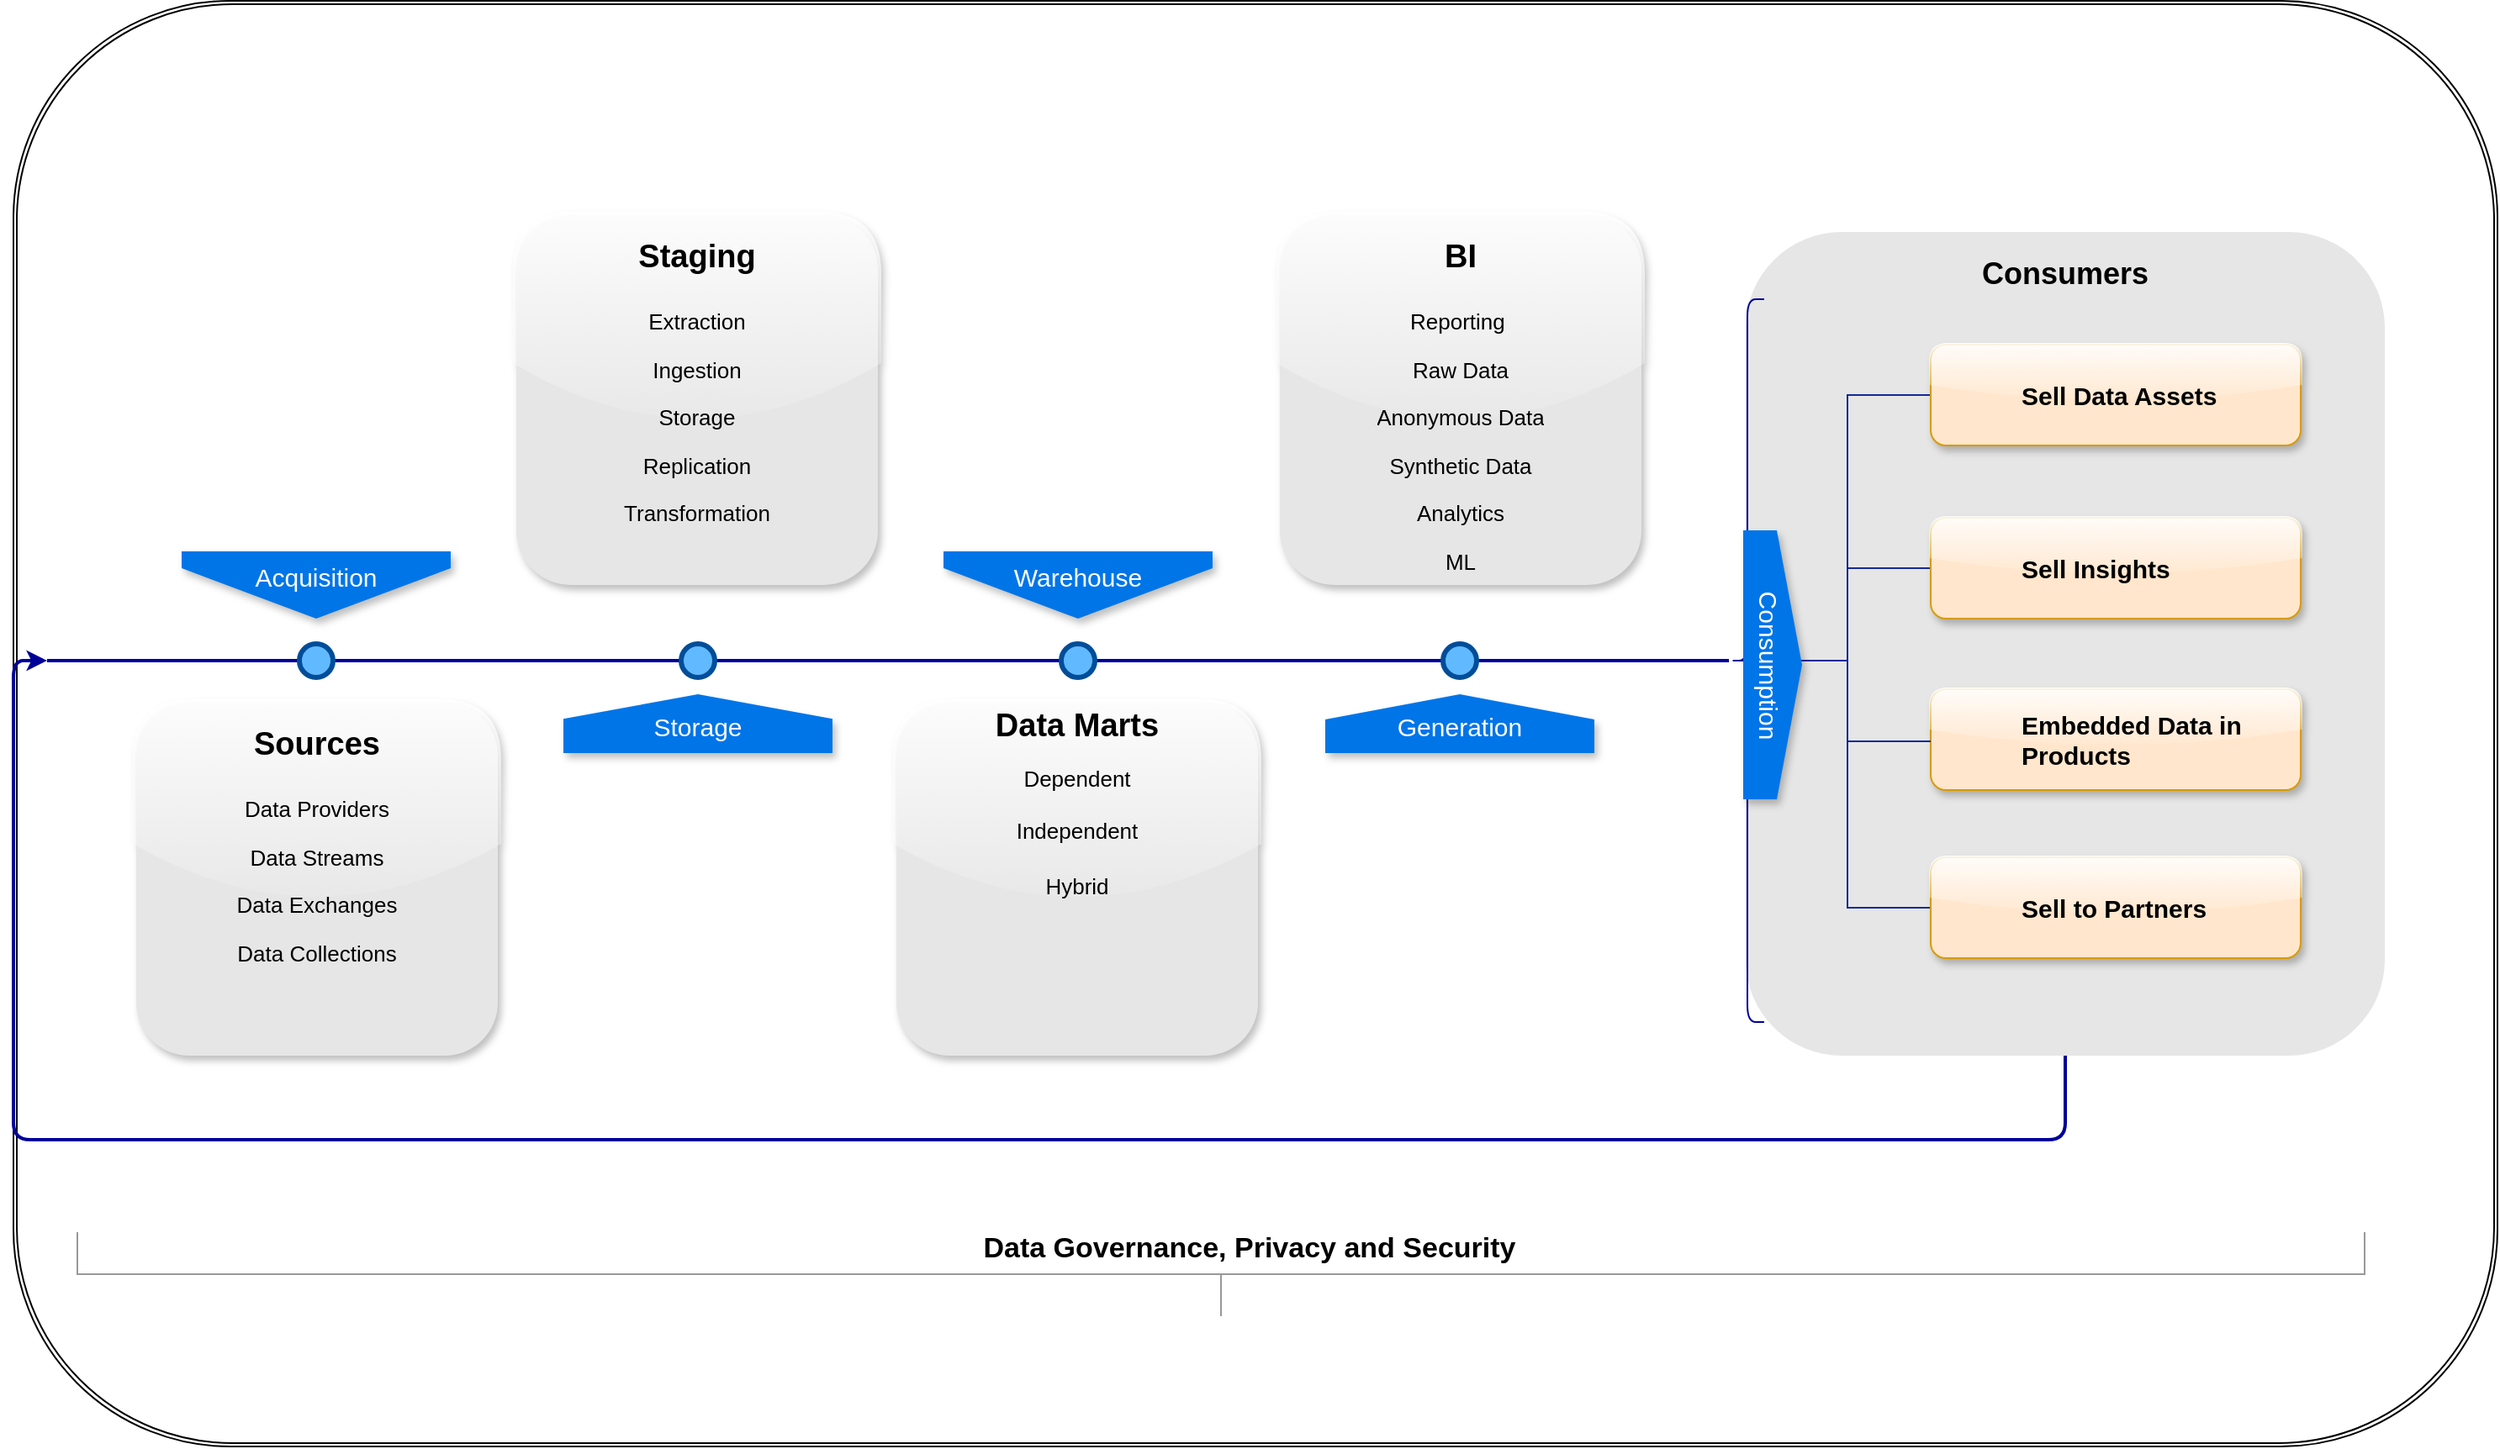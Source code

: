<mxfile version="22.1.3" type="github">
  <diagram name="Page-1" id="82e54ff1-d628-8f03-85c4-9753963a91cd">
    <mxGraphModel dx="1647" dy="886" grid="1" gridSize="10" guides="1" tooltips="1" connect="1" arrows="1" fold="1" page="1" pageScale="1" pageWidth="1100" pageHeight="850" background="none" math="0" shadow="0">
      <root>
        <mxCell id="0" />
        <mxCell id="1" parent="0" />
        <mxCell id="QszXW-YfP5qL2xS7L1p2-23" value="" style="shape=ext;double=1;rounded=1;whiteSpace=wrap;html=1;" vertex="1" parent="1">
          <mxGeometry x="20" y="12.5" width="1477" height="860" as="geometry" />
        </mxCell>
        <mxCell id="QszXW-YfP5qL2xS7L1p2-27" value="" style="edgeStyle=orthogonalEdgeStyle;rounded=1;orthogonalLoop=1;jettySize=auto;html=1;entryX=0;entryY=0.5;entryDx=0;entryDy=0;entryPerimeter=0;strokeWidth=2;strokeColor=#000099;" edge="1" parent="1" source="QszXW-YfP5qL2xS7L1p2-26" target="4ec97bd9e5d20128-1">
          <mxGeometry relative="1" as="geometry">
            <mxPoint x="725" y="710" as="targetPoint" />
            <Array as="points">
              <mxPoint x="1240" y="690" />
              <mxPoint x="20" y="690" />
              <mxPoint x="20" y="405" />
            </Array>
          </mxGeometry>
        </mxCell>
        <mxCell id="QszXW-YfP5qL2xS7L1p2-26" value="&lt;h1&gt;&lt;font style=&quot;font-size: 18px;&quot;&gt;Consumers&lt;/font&gt;&lt;/h1&gt;" style="text;html=1;spacing=5;spacingTop=-20;whiteSpace=wrap;overflow=hidden;strokeColor=none;strokeWidth=3;fillColor=#E6E6E6;fontSize=13;fontColor=#000000;align=center;rounded=1;glass=0;shadow=0;" vertex="1" parent="1">
          <mxGeometry x="1050" y="150" width="380" height="490" as="geometry" />
        </mxCell>
        <mxCell id="4ec97bd9e5d20128-1" value="" style="line;strokeWidth=2;html=1;fillColor=none;fontSize=28;fontColor=#004D99;strokeColor=#000099;" parent="1" vertex="1">
          <mxGeometry x="40" y="400" width="1000" height="10" as="geometry" />
        </mxCell>
        <mxCell id="4ec97bd9e5d20128-5" value="Acquisition" style="shape=offPageConnector;whiteSpace=wrap;html=1;fillColor=#0075E8;fontSize=15;fontColor=#FFFFFF;size=0.75;verticalAlign=top;strokeColor=none;shadow=1;" parent="1" vertex="1">
          <mxGeometry x="120" y="340" width="160" height="40" as="geometry" />
        </mxCell>
        <mxCell id="4ec97bd9e5d20128-6" value="&lt;span&gt;Warehouse&lt;/span&gt;" style="shape=offPageConnector;whiteSpace=wrap;html=1;fillColor=#0075E8;fontSize=15;fontColor=#FFFFFF;size=0.75;verticalAlign=top;strokeColor=none;shadow=1;" parent="1" vertex="1">
          <mxGeometry x="573" y="340" width="160" height="40" as="geometry" />
        </mxCell>
        <mxCell id="4ec97bd9e5d20128-7" value="&lt;span&gt;Storage&lt;/span&gt;" style="shape=offPageConnector;whiteSpace=wrap;html=1;fillColor=#0075E8;fontSize=15;fontColor=#FFFFFF;size=0.418;flipV=1;verticalAlign=bottom;strokeColor=none;spacingBottom=4;rounded=0;shadow=1;" parent="1" vertex="1">
          <mxGeometry x="347" y="425" width="160" height="35" as="geometry" />
        </mxCell>
        <mxCell id="4ec97bd9e5d20128-8" value="&lt;span&gt;Generation&lt;/span&gt;" style="shape=offPageConnector;whiteSpace=wrap;html=1;fillColor=#0075E8;fontSize=15;fontColor=#FFFFFF;size=0.429;flipV=1;verticalAlign=bottom;strokeColor=none;spacingBottom=4;shadow=1;" parent="1" vertex="1">
          <mxGeometry x="800" y="425" width="160" height="35" as="geometry" />
        </mxCell>
        <mxCell id="4ec97bd9e5d20128-9" value="" style="ellipse;whiteSpace=wrap;html=1;fillColor=#61BAFF;fontSize=28;fontColor=#004D99;strokeWidth=3;strokeColor=#004D99;" parent="1" vertex="1">
          <mxGeometry x="190" y="395" width="20" height="20" as="geometry" />
        </mxCell>
        <mxCell id="4ec97bd9e5d20128-10" value="" style="ellipse;whiteSpace=wrap;html=1;fillColor=#61BAFF;fontSize=28;fontColor=#004D99;strokeWidth=3;strokeColor=#004D99;" parent="1" vertex="1">
          <mxGeometry x="417" y="395" width="20" height="20" as="geometry" />
        </mxCell>
        <mxCell id="4ec97bd9e5d20128-11" value="" style="ellipse;whiteSpace=wrap;html=1;fillColor=#61BAFF;fontSize=28;fontColor=#004D99;strokeWidth=3;strokeColor=#004D99;" parent="1" vertex="1">
          <mxGeometry x="643" y="395" width="20" height="20" as="geometry" />
        </mxCell>
        <mxCell id="4ec97bd9e5d20128-13" value="" style="ellipse;whiteSpace=wrap;html=1;fillColor=#61BAFF;fontSize=28;fontColor=#004D99;strokeWidth=3;strokeColor=#004D99;" parent="1" vertex="1">
          <mxGeometry x="870" y="395" width="20" height="20" as="geometry" />
        </mxCell>
        <mxCell id="4ec97bd9e5d20128-14" value="&lt;h1&gt;&lt;font style=&quot;font-size: 19px;&quot;&gt;Sources&lt;/font&gt;&lt;/h1&gt;&lt;p&gt;Data Providers&lt;/p&gt;&lt;p&gt;Data Streams&lt;/p&gt;&lt;p&gt;Data Exchanges&lt;/p&gt;&lt;p&gt;Data Collections&lt;/p&gt;" style="text;html=1;spacing=5;spacingTop=-20;whiteSpace=wrap;overflow=hidden;strokeColor=none;strokeWidth=3;fillColor=#E6E6E6;fontSize=13;fontColor=#000000;align=center;rounded=1;glass=1;shadow=1;" parent="1" vertex="1">
          <mxGeometry x="93" y="430" width="215" height="210" as="geometry" />
        </mxCell>
        <mxCell id="4ec97bd9e5d20128-16" value="&lt;h1&gt;&lt;font style=&quot;font-size: 19px;&quot;&gt;Staging&lt;/font&gt;&lt;/h1&gt;&lt;p&gt;Extraction&lt;/p&gt;&lt;p&gt;Ingestion&lt;/p&gt;&lt;p&gt;Storage&lt;/p&gt;&lt;p&gt;Replication&lt;/p&gt;&lt;p&gt;Transformation&lt;/p&gt;&lt;p&gt;&lt;br&gt;&lt;/p&gt;" style="text;html=1;spacing=5;spacingTop=-20;whiteSpace=wrap;overflow=hidden;strokeColor=none;strokeWidth=3;fillColor=#E6E6E6;fontSize=13;fontColor=#000000;align=center;rounded=1;glass=1;shadow=1;" parent="1" vertex="1">
          <mxGeometry x="319" y="140" width="215" height="220" as="geometry" />
        </mxCell>
        <mxCell id="4ec97bd9e5d20128-17" value="&lt;h1 style=&quot;font-size: 19px;&quot;&gt;&lt;font style=&quot;font-size: 19px;&quot;&gt;Data Marts&lt;/font&gt;&lt;/h1&gt;&lt;div style=&quot;&quot;&gt;&lt;font style=&quot;font-size: 13px;&quot;&gt;Dependent&lt;/font&gt;&lt;/div&gt;&lt;div&gt;&lt;br&gt;&lt;/div&gt;&lt;div style=&quot;&quot;&gt;&lt;font style=&quot;font-size: 13px;&quot;&gt;Independent&lt;/font&gt;&lt;/div&gt;&lt;div style=&quot;font-size: 14px;&quot;&gt;&lt;br&gt;&lt;/div&gt;&lt;div&gt;Hybrid&lt;/div&gt;&lt;div&gt;&lt;br&gt;&lt;/div&gt;" style="text;html=1;spacing=5;spacingTop=-20;whiteSpace=wrap;overflow=hidden;strokeColor=none;strokeWidth=3;fillColor=#E6E6E6;fontSize=13;fontColor=#000000;align=center;rounded=1;glass=1;shadow=1;" parent="1" vertex="1">
          <mxGeometry x="545" y="430" width="215" height="210" as="geometry" />
        </mxCell>
        <mxCell id="4ec97bd9e5d20128-18" value="&lt;h1&gt;&lt;font style=&quot;font-size: 19px;&quot;&gt;BI&lt;/font&gt;&lt;/h1&gt;&lt;p&gt;Reporting&amp;nbsp;&lt;/p&gt;&lt;p&gt;Raw Data&lt;/p&gt;&lt;p&gt;&lt;span style=&quot;background-color: initial;&quot;&gt;Anonymous Data&lt;/span&gt;&lt;/p&gt;&lt;p&gt;Synthetic Data&lt;/p&gt;&lt;p&gt;Analytics&lt;/p&gt;&lt;p&gt;ML&lt;/p&gt;" style="text;html=1;spacing=5;spacingTop=-20;whiteSpace=wrap;overflow=hidden;strokeColor=none;strokeWidth=3;fillColor=#E6E6E6;fontSize=13;fontColor=#000000;align=center;rounded=1;glass=1;shadow=1;" parent="1" vertex="1">
          <mxGeometry x="773" y="140" width="215" height="220" as="geometry" />
        </mxCell>
        <mxCell id="QszXW-YfP5qL2xS7L1p2-7" value="" style="edgeStyle=orthogonalEdgeStyle;rounded=0;hachureGap=4;orthogonalLoop=1;jettySize=auto;html=1;fontFamily=Architects Daughter;fontSource=https%3A%2F%2Ffonts.googleapis.com%2Fcss%3Ffamily%3DArchitects%2BDaughter;fontSize=16;strokeColor=#12299b;" edge="1" parent="1" source="QszXW-YfP5qL2xS7L1p2-1" target="QszXW-YfP5qL2xS7L1p2-5">
          <mxGeometry relative="1" as="geometry" />
        </mxCell>
        <mxCell id="QszXW-YfP5qL2xS7L1p2-1" value="Sell Data Assets" style="label;whiteSpace=wrap;html=1;glass=1;rounded=1;shadow=1;fontSize=15;fillColor=#ffe6cc;strokeColor=#d79b00;" vertex="1" parent="1">
          <mxGeometry x="1160" y="217" width="220" height="60" as="geometry" />
        </mxCell>
        <mxCell id="QszXW-YfP5qL2xS7L1p2-9" value="" style="edgeStyle=orthogonalEdgeStyle;rounded=0;hachureGap=4;orthogonalLoop=1;jettySize=auto;html=1;fontFamily=Architects Daughter;fontSource=https%3A%2F%2Ffonts.googleapis.com%2Fcss%3Ffamily%3DArchitects%2BDaughter;fontSize=16;strokeColor=#12299b;" edge="1" parent="1" source="QszXW-YfP5qL2xS7L1p2-2" target="QszXW-YfP5qL2xS7L1p2-5">
          <mxGeometry relative="1" as="geometry" />
        </mxCell>
        <mxCell id="QszXW-YfP5qL2xS7L1p2-2" value="Sell Insights" style="label;whiteSpace=wrap;html=1;glass=1;rounded=1;shadow=1;fontSize=15;fillColor=#ffe6cc;strokeColor=#d79b00;" vertex="1" parent="1">
          <mxGeometry x="1160" y="320" width="220" height="60" as="geometry" />
        </mxCell>
        <mxCell id="QszXW-YfP5qL2xS7L1p2-3" value="Embedded Data in Products" style="label;whiteSpace=wrap;html=1;glass=1;shadow=1;fontSize=15;fillColor=#ffe6cc;strokeColor=#d79b00;" vertex="1" parent="1">
          <mxGeometry x="1160" y="422" width="220" height="60" as="geometry" />
        </mxCell>
        <mxCell id="QszXW-YfP5qL2xS7L1p2-8" value="" style="edgeStyle=elbowEdgeStyle;rounded=0;hachureGap=4;orthogonalLoop=1;jettySize=auto;html=1;fontFamily=Architects Daughter;fontSource=https%3A%2F%2Ffonts.googleapis.com%2Fcss%3Ffamily%3DArchitects%2BDaughter;fontSize=16;strokeColor=#12299b;" edge="1" parent="1" source="QszXW-YfP5qL2xS7L1p2-4" target="QszXW-YfP5qL2xS7L1p2-5">
          <mxGeometry relative="1" as="geometry" />
        </mxCell>
        <mxCell id="QszXW-YfP5qL2xS7L1p2-4" value="Sell to Partners" style="label;whiteSpace=wrap;html=1;glass=1;shadow=1;fontSize=15;fillColor=#ffe6cc;strokeColor=#d79b00;" vertex="1" parent="1">
          <mxGeometry x="1160" y="522" width="220" height="60" as="geometry" />
        </mxCell>
        <mxCell id="QszXW-YfP5qL2xS7L1p2-5" value="" style="shape=curlyBracket;whiteSpace=wrap;html=1;rounded=1;labelPosition=left;verticalLabelPosition=middle;align=right;verticalAlign=middle;hachureGap=4;fontFamily=Architects Daughter;fontSource=https%3A%2F%2Ffonts.googleapis.com%2Fcss%3Ffamily%3DArchitects%2BDaughter;fontSize=20;size=0.5;strokeColor=#000099;" vertex="1" parent="1">
          <mxGeometry x="1041" y="190" width="20" height="430" as="geometry" />
        </mxCell>
        <mxCell id="QszXW-YfP5qL2xS7L1p2-19" value="" style="endArrow=none;html=1;rounded=0;strokeColor=#12299b;" edge="1" parent="1">
          <mxGeometry width="50" height="50" relative="1" as="geometry">
            <mxPoint x="1110" y="453" as="sourcePoint" />
            <mxPoint x="1160" y="453" as="targetPoint" />
          </mxGeometry>
        </mxCell>
        <mxCell id="QszXW-YfP5qL2xS7L1p2-21" value="&lt;span&gt;Consumption&lt;/span&gt;" style="shape=offPageConnector;whiteSpace=wrap;html=1;fillColor=#0075E8;fontSize=15;fontColor=#FFFFFF;size=0.429;flipV=1;verticalAlign=bottom;strokeColor=none;spacingBottom=4;shadow=1;rotation=90;" vertex="1" parent="1">
          <mxGeometry x="986" y="390" width="160" height="35" as="geometry" />
        </mxCell>
        <mxCell id="QszXW-YfP5qL2xS7L1p2-29" value="&lt;h3&gt;&lt;br&gt;&lt;/h3&gt;" style="strokeWidth=1;html=1;shape=mxgraph.flowchart.annotation_2;align=left;labelPosition=right;pointerEvents=1;rotation=-90;strokeColor=#999999;" vertex="1" parent="1">
          <mxGeometry x="713" y="90" width="50" height="1360" as="geometry" />
        </mxCell>
        <mxCell id="QszXW-YfP5qL2xS7L1p2-30" value="Data Governance, Privacy and Security" style="text;strokeColor=none;align=center;fillColor=none;html=1;verticalAlign=middle;whiteSpace=wrap;rounded=0;fontSize=17;fontStyle=1" vertex="1" parent="1">
          <mxGeometry x="550" y="740" width="409.5" height="30" as="geometry" />
        </mxCell>
      </root>
    </mxGraphModel>
  </diagram>
</mxfile>
